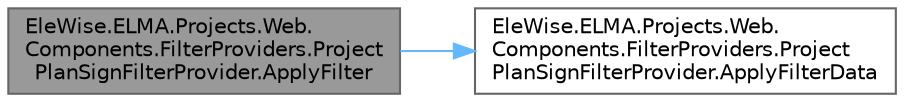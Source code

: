 digraph "EleWise.ELMA.Projects.Web.Components.FilterProviders.ProjectPlanSignFilterProvider.ApplyFilter"
{
 // LATEX_PDF_SIZE
  bgcolor="transparent";
  edge [fontname=Helvetica,fontsize=10,labelfontname=Helvetica,labelfontsize=10];
  node [fontname=Helvetica,fontsize=10,shape=box,height=0.2,width=0.4];
  rankdir="LR";
  Node1 [id="Node000001",label="EleWise.ELMA.Projects.Web.\lComponents.FilterProviders.Project\lPlanSignFilterProvider.ApplyFilter",height=0.2,width=0.4,color="gray40", fillcolor="grey60", style="filled", fontcolor="black",tooltip="Применить данные к фильтру"];
  Node1 -> Node2 [id="edge1_Node000001_Node000002",color="steelblue1",style="solid",tooltip=" "];
  Node2 [id="Node000002",label="EleWise.ELMA.Projects.Web.\lComponents.FilterProviders.Project\lPlanSignFilterProvider.ApplyFilterData",height=0.2,width=0.4,color="grey40", fillcolor="white", style="filled",URL="$class_ele_wise_1_1_e_l_m_a_1_1_projects_1_1_web_1_1_components_1_1_filter_providers_1_1_project_plan_sign_filter_provider.html#a268468f17a8a1417a86e286c73c70c18",tooltip="Применить данные к фильтру"];
}
